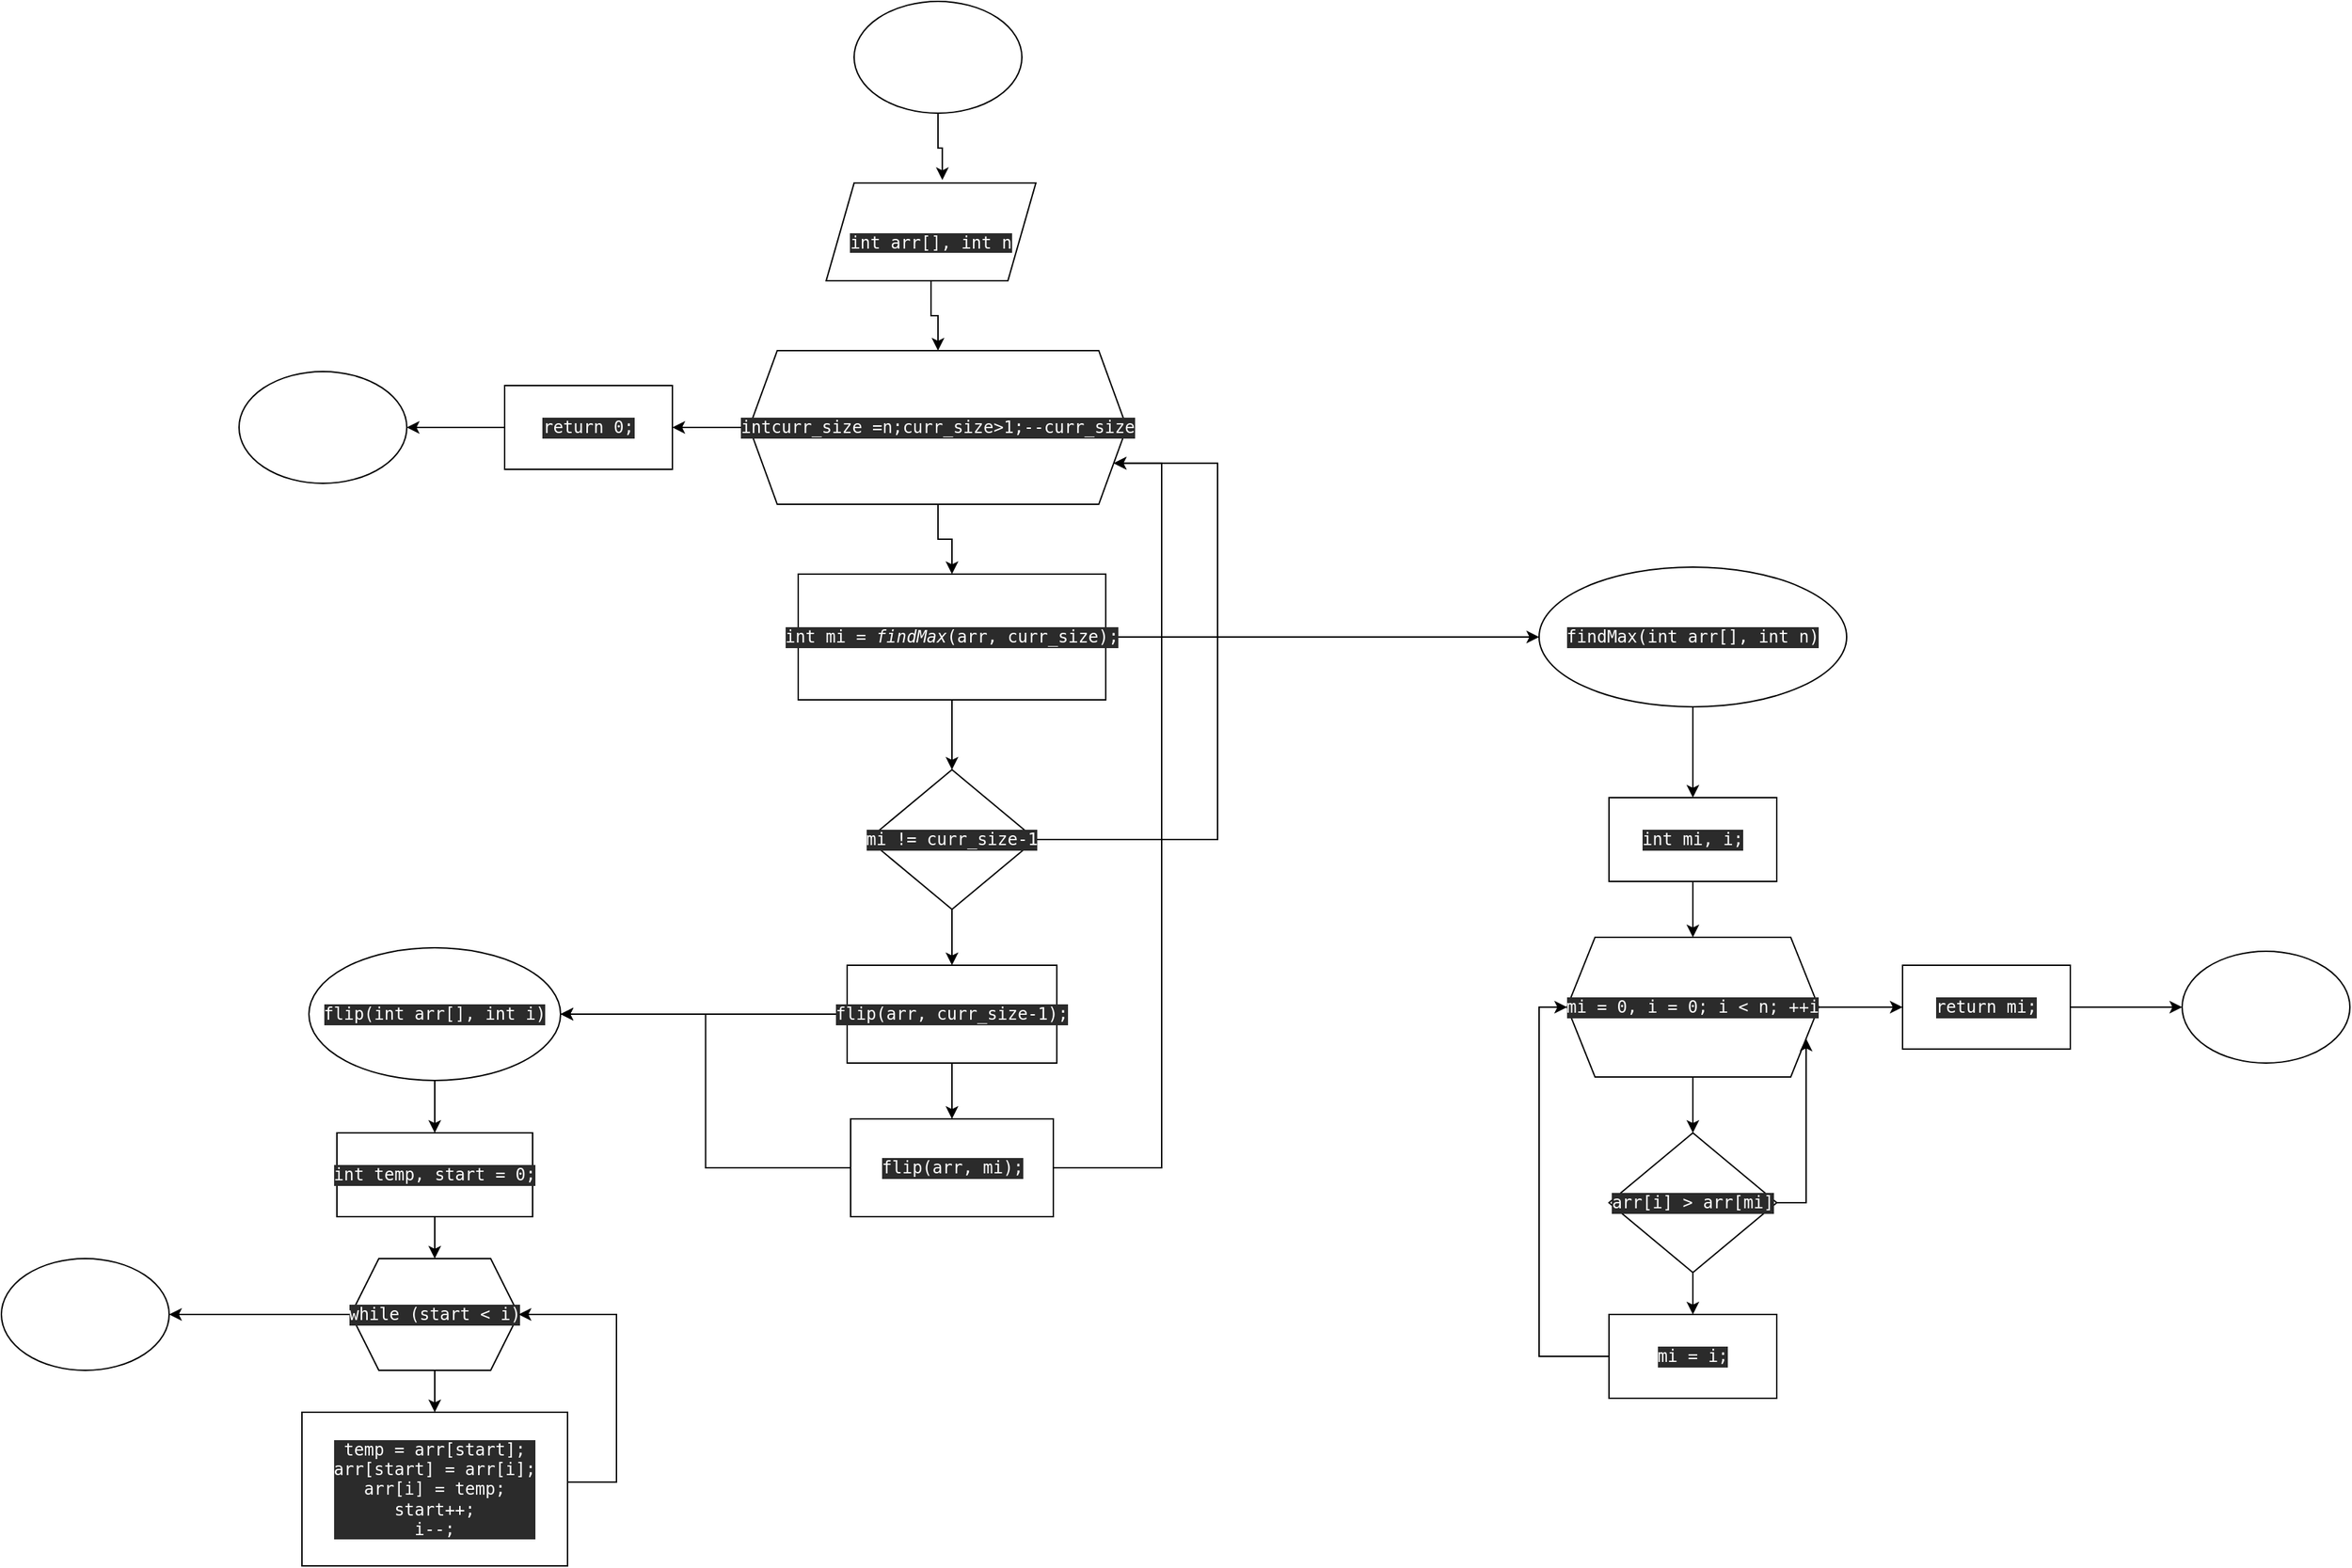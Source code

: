 <mxfile version="20.5.3" type="embed"><diagram id="23iRSUPoRavnBvh4doch" name="Page-1"><mxGraphModel dx="3911" dy="1506" grid="1" gridSize="10" guides="1" tooltips="1" connect="1" arrows="1" fold="1" page="1" pageScale="1" pageWidth="827" pageHeight="1169" math="0" shadow="0"><root><mxCell id="0"/><mxCell id="1" parent="0"/><mxCell id="2" value="Початок" style="ellipse;whiteSpace=wrap;html=1;fontColor=#FFFFFF;" vertex="1" parent="1"><mxGeometry x="-250" y="370" width="120" height="80" as="geometry"/></mxCell><mxCell id="3" style="edgeStyle=orthogonalEdgeStyle;rounded=0;orthogonalLoop=1;jettySize=auto;html=1;entryX=0.5;entryY=0;entryDx=0;entryDy=0;fontColor=#FFFFFF;" edge="1" parent="1" source="4" target="7"><mxGeometry relative="1" as="geometry"/></mxCell><mxCell id="4" value="Введення:&lt;br&gt;&lt;div style=&quot;background-color: rgb(43, 43, 43); font-family: &amp;quot;JetBrains Mono&amp;quot;, monospace;&quot;&gt;&lt;pre&gt;int arr[]&lt;span style=&quot;&quot;&gt;, int &lt;/span&gt;n&lt;/pre&gt;&lt;/div&gt;" style="shape=parallelogram;perimeter=parallelogramPerimeter;whiteSpace=wrap;html=1;fixedSize=1;fontColor=#FFFFFF;" vertex="1" parent="1"><mxGeometry x="-270" y="500" width="150" height="70" as="geometry"/></mxCell><mxCell id="5" style="edgeStyle=orthogonalEdgeStyle;rounded=0;orthogonalLoop=1;jettySize=auto;html=1;entryX=0.5;entryY=0;entryDx=0;entryDy=0;fontColor=#FFFFFF;" edge="1" parent="1" source="7" target="10"><mxGeometry relative="1" as="geometry"/></mxCell><mxCell id="6" style="edgeStyle=orthogonalEdgeStyle;rounded=0;orthogonalLoop=1;jettySize=auto;html=1;entryX=1;entryY=0.5;entryDx=0;entryDy=0;fontColor=#FFFFFF;" edge="1" parent="1" source="7" target="36"><mxGeometry relative="1" as="geometry"/></mxCell><mxCell id="7" value="&lt;div style=&quot;background-color: rgb(43, 43, 43); font-family: &amp;quot;JetBrains Mono&amp;quot;, monospace;&quot;&gt;&lt;pre&gt;intcurr_size =n&lt;span style=&quot;&quot;&gt;;&lt;/span&gt;curr_size&amp;gt;&lt;span style=&quot;&quot;&gt;1&lt;/span&gt;&lt;span style=&quot;&quot;&gt;;&lt;/span&gt;--curr_size&lt;/pre&gt;&lt;/div&gt;" style="shape=hexagon;perimeter=hexagonPerimeter2;whiteSpace=wrap;html=1;fixedSize=1;fontColor=#FFFFFF;" vertex="1" parent="1"><mxGeometry x="-325" y="620" width="270" height="110" as="geometry"/></mxCell><mxCell id="8" style="edgeStyle=orthogonalEdgeStyle;rounded=0;orthogonalLoop=1;jettySize=auto;html=1;entryX=0.5;entryY=0;entryDx=0;entryDy=0;fontColor=#FFFFFF;" edge="1" parent="1" source="10" target="28"><mxGeometry relative="1" as="geometry"/></mxCell><mxCell id="9" style="edgeStyle=orthogonalEdgeStyle;rounded=0;orthogonalLoop=1;jettySize=auto;html=1;entryX=0;entryY=0.5;entryDx=0;entryDy=0;fontColor=#FFFFFF;" edge="1" parent="1" source="10" target="12"><mxGeometry relative="1" as="geometry"/></mxCell><mxCell id="10" value="&lt;div style=&quot;background-color: rgb(43, 43, 43); font-family: &amp;quot;JetBrains Mono&amp;quot;, monospace;&quot;&gt;&lt;pre&gt;int mi = &lt;span style=&quot;font-style:italic;&quot;&gt;findMax&lt;/span&gt;(arr&lt;span style=&quot;&quot;&gt;, &lt;/span&gt;curr_size)&lt;span style=&quot;&quot;&gt;;&lt;/span&gt;&lt;/pre&gt;&lt;/div&gt;" style="rounded=0;whiteSpace=wrap;html=1;fontColor=#FFFFFF;" vertex="1" parent="1"><mxGeometry x="-290" y="780" width="220" height="90" as="geometry"/></mxCell><mxCell id="11" style="edgeStyle=orthogonalEdgeStyle;rounded=0;orthogonalLoop=1;jettySize=auto;html=1;entryX=0.5;entryY=0;entryDx=0;entryDy=0;fontColor=#FFFFFF;" edge="1" parent="1" source="12" target="14"><mxGeometry relative="1" as="geometry"/></mxCell><mxCell id="12" value="&lt;div style=&quot;background-color: rgb(43, 43, 43); font-family: &amp;quot;JetBrains Mono&amp;quot;, monospace;&quot;&gt;&lt;pre&gt;findMax(&lt;span style=&quot;&quot;&gt;int &lt;/span&gt;arr[]&lt;span style=&quot;&quot;&gt;, int &lt;/span&gt;n)&lt;/pre&gt;&lt;/div&gt;" style="ellipse;whiteSpace=wrap;html=1;fontColor=#FFFFFF;" vertex="1" parent="1"><mxGeometry x="240" y="775" width="220" height="100" as="geometry"/></mxCell><mxCell id="13" style="edgeStyle=orthogonalEdgeStyle;rounded=0;orthogonalLoop=1;jettySize=auto;html=1;entryX=0.5;entryY=0;entryDx=0;entryDy=0;fontColor=#FFFFFF;" edge="1" parent="1" source="14" target="17"><mxGeometry relative="1" as="geometry"/></mxCell><mxCell id="14" value="&lt;div style=&quot;background-color: rgb(43, 43, 43); font-family: &amp;quot;JetBrains Mono&amp;quot;, monospace;&quot;&gt;&lt;pre&gt;int mi&lt;span style=&quot;&quot;&gt;, &lt;/span&gt;i&lt;span style=&quot;&quot;&gt;;&lt;br&gt;&lt;/span&gt;&lt;/pre&gt;&lt;/div&gt;" style="rounded=0;whiteSpace=wrap;html=1;fontColor=#FFFFFF;" vertex="1" parent="1"><mxGeometry x="290" y="940" width="120" height="60" as="geometry"/></mxCell><mxCell id="15" style="edgeStyle=orthogonalEdgeStyle;rounded=0;orthogonalLoop=1;jettySize=auto;html=1;entryX=0.5;entryY=0;entryDx=0;entryDy=0;fontColor=#FFFFFF;" edge="1" parent="1" source="17" target="20"><mxGeometry relative="1" as="geometry"/></mxCell><mxCell id="16" style="edgeStyle=orthogonalEdgeStyle;rounded=0;orthogonalLoop=1;jettySize=auto;html=1;entryX=0;entryY=0.5;entryDx=0;entryDy=0;fontColor=#FFFFFF;" edge="1" parent="1" source="17" target="24"><mxGeometry relative="1" as="geometry"/></mxCell><mxCell id="17" value="&lt;div style=&quot;background-color: rgb(43, 43, 43); font-family: &amp;quot;JetBrains Mono&amp;quot;, monospace;&quot;&gt;&lt;pre&gt;mi = 0&lt;span style=&quot;&quot;&gt;, &lt;/span&gt;i = &lt;span style=&quot;&quot;&gt;0&lt;/span&gt;&lt;span style=&quot;&quot;&gt;; &lt;/span&gt;i &amp;lt; n&lt;span style=&quot;&quot;&gt;; &lt;/span&gt;++i&lt;/pre&gt;&lt;/div&gt;" style="shape=hexagon;perimeter=hexagonPerimeter2;whiteSpace=wrap;html=1;fixedSize=1;fontColor=#FFFFFF;" vertex="1" parent="1"><mxGeometry x="260" y="1040" width="180" height="100" as="geometry"/></mxCell><mxCell id="18" style="edgeStyle=orthogonalEdgeStyle;rounded=0;orthogonalLoop=1;jettySize=auto;html=1;entryX=0.5;entryY=0;entryDx=0;entryDy=0;fontColor=#FFFFFF;" edge="1" parent="1" source="20" target="22"><mxGeometry relative="1" as="geometry"/></mxCell><mxCell id="19" style="edgeStyle=orthogonalEdgeStyle;rounded=0;orthogonalLoop=1;jettySize=auto;html=1;entryX=1;entryY=0.75;entryDx=0;entryDy=0;fontColor=#FFFFFF;" edge="1" parent="1" source="20" target="17"><mxGeometry relative="1" as="geometry"><Array as="points"><mxPoint x="431" y="1230"/></Array></mxGeometry></mxCell><mxCell id="20" value="&lt;div style=&quot;background-color: rgb(43, 43, 43); font-family: &amp;quot;JetBrains Mono&amp;quot;, monospace;&quot;&gt;&lt;pre&gt;arr[i] &amp;gt; arr[mi]&lt;/pre&gt;&lt;/div&gt;" style="rhombus;whiteSpace=wrap;html=1;fontColor=#FFFFFF;" vertex="1" parent="1"><mxGeometry x="290" y="1180" width="120" height="100" as="geometry"/></mxCell><mxCell id="21" style="edgeStyle=orthogonalEdgeStyle;rounded=0;orthogonalLoop=1;jettySize=auto;html=1;entryX=0;entryY=0.5;entryDx=0;entryDy=0;fontColor=#FFFFFF;" edge="1" parent="1" source="22" target="17"><mxGeometry relative="1" as="geometry"><Array as="points"><mxPoint x="240" y="1340"/><mxPoint x="240" y="1090"/></Array></mxGeometry></mxCell><mxCell id="22" value="&lt;div style=&quot;background-color: rgb(43, 43, 43); font-family: &amp;quot;JetBrains Mono&amp;quot;, monospace;&quot;&gt;&lt;pre&gt;mi = i;&lt;/pre&gt;&lt;/div&gt;" style="rounded=0;whiteSpace=wrap;html=1;fontColor=#FFFFFF;" vertex="1" parent="1"><mxGeometry x="290" y="1310" width="120" height="60" as="geometry"/></mxCell><mxCell id="23" style="edgeStyle=orthogonalEdgeStyle;rounded=0;orthogonalLoop=1;jettySize=auto;html=1;entryX=0;entryY=0.5;entryDx=0;entryDy=0;fontColor=#FFFFFF;" edge="1" parent="1" source="24" target="25"><mxGeometry relative="1" as="geometry"/></mxCell><mxCell id="24" value="&lt;div style=&quot;background-color: rgb(43, 43, 43); font-family: &amp;quot;JetBrains Mono&amp;quot;, monospace;&quot;&gt;&lt;pre&gt;return mi&lt;span style=&quot;&quot;&gt;;&lt;/span&gt;&lt;/pre&gt;&lt;/div&gt;" style="rounded=0;whiteSpace=wrap;html=1;fontColor=#FFFFFF;" vertex="1" parent="1"><mxGeometry x="500" y="1060" width="120" height="60" as="geometry"/></mxCell><mxCell id="25" value="Кінець" style="ellipse;whiteSpace=wrap;html=1;fontColor=#FFFFFF;" vertex="1" parent="1"><mxGeometry x="700" y="1050" width="120" height="80" as="geometry"/></mxCell><mxCell id="26" style="edgeStyle=orthogonalEdgeStyle;rounded=0;orthogonalLoop=1;jettySize=auto;html=1;entryX=0.5;entryY=0;entryDx=0;entryDy=0;fontColor=#FFFFFF;" edge="1" parent="1" source="28" target="34"><mxGeometry relative="1" as="geometry"/></mxCell><mxCell id="27" style="edgeStyle=orthogonalEdgeStyle;rounded=0;orthogonalLoop=1;jettySize=auto;html=1;entryX=1;entryY=0.75;entryDx=0;entryDy=0;fontColor=#FFFFFF;" edge="1" parent="1" source="28" target="7"><mxGeometry relative="1" as="geometry"><Array as="points"><mxPoint x="10" y="970"/><mxPoint x="10" y="701"/></Array></mxGeometry></mxCell><mxCell id="28" value="&lt;div style=&quot;background-color: rgb(43, 43, 43); font-family: &amp;quot;JetBrains Mono&amp;quot;, monospace;&quot;&gt;&lt;pre&gt;mi != curr_size-1&lt;/pre&gt;&lt;/div&gt;" style="rhombus;whiteSpace=wrap;html=1;fontColor=#FFFFFF;" vertex="1" parent="1"><mxGeometry x="-240" y="920" width="120" height="100" as="geometry"/></mxCell><mxCell id="29" style="edgeStyle=orthogonalEdgeStyle;rounded=0;orthogonalLoop=1;jettySize=auto;html=1;entryX=1;entryY=0.75;entryDx=0;entryDy=0;fontColor=#FFFFFF;" edge="1" parent="1" source="31" target="7"><mxGeometry relative="1" as="geometry"><Array as="points"><mxPoint x="-30" y="1205"/><mxPoint x="-30" y="701"/></Array></mxGeometry></mxCell><mxCell id="30" style="edgeStyle=orthogonalEdgeStyle;rounded=0;orthogonalLoop=1;jettySize=auto;html=1;entryX=1;entryY=0.5;entryDx=0;entryDy=0;fontColor=#FFFFFF;" edge="1" parent="1" source="31" target="39"><mxGeometry relative="1" as="geometry"/></mxCell><mxCell id="31" value="&lt;div style=&quot;background-color: rgb(43, 43, 43); font-family: &amp;quot;JetBrains Mono&amp;quot;, monospace;&quot;&gt;&lt;pre&gt;flip(arr&lt;span style=&quot;&quot;&gt;, &lt;/span&gt;mi)&lt;span style=&quot;&quot;&gt;;&lt;/span&gt;&lt;/pre&gt;&lt;/div&gt;" style="rounded=0;whiteSpace=wrap;html=1;fontColor=#FFFFFF;" vertex="1" parent="1"><mxGeometry x="-252.5" y="1170" width="145" height="70" as="geometry"/></mxCell><mxCell id="32" style="edgeStyle=orthogonalEdgeStyle;rounded=0;orthogonalLoop=1;jettySize=auto;html=1;entryX=0.5;entryY=0;entryDx=0;entryDy=0;fontColor=#FFFFFF;" edge="1" parent="1" source="34" target="31"><mxGeometry relative="1" as="geometry"/></mxCell><mxCell id="33" style="edgeStyle=orthogonalEdgeStyle;rounded=0;orthogonalLoop=1;jettySize=auto;html=1;entryX=1;entryY=0.5;entryDx=0;entryDy=0;fontColor=#FFFFFF;" edge="1" parent="1" source="34" target="39"><mxGeometry relative="1" as="geometry"/></mxCell><mxCell id="34" value="&lt;div style=&quot;background-color: rgb(43, 43, 43); font-family: &amp;quot;JetBrains Mono&amp;quot;, monospace;&quot;&gt;&lt;pre&gt;&lt;div style=&quot;font-family: &amp;quot;JetBrains Mono&amp;quot;, monospace;&quot;&gt;&lt;pre&gt;flip(arr&lt;span style=&quot;&quot;&gt;, &lt;/span&gt;curr_size-&lt;span style=&quot;&quot;&gt;1&lt;/span&gt;)&lt;span style=&quot;&quot;&gt;;&lt;br&gt;&lt;/span&gt;&lt;/pre&gt;&lt;/div&gt;&lt;/pre&gt;&lt;/div&gt;" style="rounded=0;whiteSpace=wrap;html=1;fontColor=#FFFFFF;" vertex="1" parent="1"><mxGeometry x="-255" y="1060" width="150" height="70" as="geometry"/></mxCell><mxCell id="35" style="edgeStyle=orthogonalEdgeStyle;rounded=0;orthogonalLoop=1;jettySize=auto;html=1;entryX=1;entryY=0.5;entryDx=0;entryDy=0;fontColor=#FFFFFF;" edge="1" parent="1" source="36" target="37"><mxGeometry relative="1" as="geometry"/></mxCell><mxCell id="36" value="&lt;div style=&quot;background-color: rgb(43, 43, 43); font-family: &amp;quot;JetBrains Mono&amp;quot;, monospace;&quot;&gt;&lt;pre&gt;return &lt;span style=&quot;&quot;&gt;0&lt;/span&gt;&lt;span style=&quot;&quot;&gt;;&lt;/span&gt;&lt;/pre&gt;&lt;/div&gt;" style="rounded=0;whiteSpace=wrap;html=1;fontColor=#FFFFFF;" vertex="1" parent="1"><mxGeometry x="-500" y="645" width="120" height="60" as="geometry"/></mxCell><mxCell id="37" value="Кінець" style="ellipse;whiteSpace=wrap;html=1;fontColor=#FFFFFF;" vertex="1" parent="1"><mxGeometry x="-690" y="635" width="120" height="80" as="geometry"/></mxCell><mxCell id="38" style="edgeStyle=orthogonalEdgeStyle;rounded=0;orthogonalLoop=1;jettySize=auto;html=1;entryX=0.5;entryY=0;entryDx=0;entryDy=0;fontColor=#FFFFFF;" edge="1" parent="1" source="39" target="41"><mxGeometry relative="1" as="geometry"/></mxCell><mxCell id="39" value="&lt;div style=&quot;background-color: rgb(43, 43, 43); font-family: &amp;quot;JetBrains Mono&amp;quot;, monospace;&quot;&gt;&lt;pre&gt;flip(&lt;span style=&quot;&quot;&gt;int &lt;/span&gt;arr[]&lt;span style=&quot;&quot;&gt;, int &lt;/span&gt;i)&lt;/pre&gt;&lt;/div&gt;" style="ellipse;whiteSpace=wrap;html=1;fontColor=#FFFFFF;" vertex="1" parent="1"><mxGeometry x="-640" y="1047.5" width="180" height="95" as="geometry"/></mxCell><mxCell id="40" style="edgeStyle=orthogonalEdgeStyle;rounded=0;orthogonalLoop=1;jettySize=auto;html=1;entryX=0.5;entryY=0;entryDx=0;entryDy=0;fontColor=#FFFFFF;" edge="1" parent="1" source="41" target="44"><mxGeometry relative="1" as="geometry"/></mxCell><mxCell id="41" value="&lt;div style=&quot;background-color: rgb(43, 43, 43); font-family: &amp;quot;JetBrains Mono&amp;quot;, monospace;&quot;&gt;&lt;pre&gt;int temp&lt;span style=&quot;&quot;&gt;, &lt;/span&gt;start = &lt;span style=&quot;&quot;&gt;0&lt;/span&gt;&lt;span style=&quot;&quot;&gt;;&lt;/span&gt;&lt;/pre&gt;&lt;/div&gt;" style="rounded=0;whiteSpace=wrap;html=1;fontColor=#FFFFFF;" vertex="1" parent="1"><mxGeometry x="-620" y="1180" width="140" height="60" as="geometry"/></mxCell><mxCell id="42" style="edgeStyle=orthogonalEdgeStyle;rounded=0;orthogonalLoop=1;jettySize=auto;html=1;entryX=0.5;entryY=0;entryDx=0;entryDy=0;fontColor=#FFFFFF;" edge="1" parent="1" source="44" target="46"><mxGeometry relative="1" as="geometry"/></mxCell><mxCell id="43" style="edgeStyle=orthogonalEdgeStyle;rounded=0;orthogonalLoop=1;jettySize=auto;html=1;fontColor=#FFFFFF;" edge="1" parent="1" source="44"><mxGeometry relative="1" as="geometry"><mxPoint x="-740.0" y="1310.0" as="targetPoint"/></mxGeometry></mxCell><mxCell id="44" value="&lt;div style=&quot;background-color: rgb(43, 43, 43); font-family: &amp;quot;JetBrains Mono&amp;quot;, monospace;&quot;&gt;&lt;pre&gt;while (start &amp;lt; i)&lt;/pre&gt;&lt;/div&gt;" style="shape=hexagon;perimeter=hexagonPerimeter2;whiteSpace=wrap;html=1;fixedSize=1;fontColor=#FFFFFF;" vertex="1" parent="1"><mxGeometry x="-610" y="1270" width="120" height="80" as="geometry"/></mxCell><mxCell id="45" style="edgeStyle=orthogonalEdgeStyle;rounded=0;orthogonalLoop=1;jettySize=auto;html=1;entryX=1;entryY=0.5;entryDx=0;entryDy=0;fontColor=#FFFFFF;" edge="1" parent="1" source="46" target="44"><mxGeometry relative="1" as="geometry"><Array as="points"><mxPoint x="-420" y="1430"/><mxPoint x="-420" y="1310"/></Array></mxGeometry></mxCell><mxCell id="46" value="&lt;div style=&quot;background-color: rgb(43, 43, 43); font-family: &amp;quot;JetBrains Mono&amp;quot;, monospace;&quot;&gt;&lt;pre&gt;temp = arr[start];&lt;br&gt;arr[start] = arr[i]&lt;span style=&quot;&quot;&gt;;&lt;br&gt;&lt;/span&gt;arr[i] = temp&lt;span style=&quot;&quot;&gt;;&lt;br&gt;&lt;/span&gt;start++&lt;span style=&quot;&quot;&gt;;&lt;br&gt;&lt;/span&gt;i--&lt;span style=&quot;&quot;&gt;;&lt;/span&gt;&lt;/pre&gt;&lt;/div&gt;" style="rounded=0;whiteSpace=wrap;html=1;fontColor=#FFFFFF;" vertex="1" parent="1"><mxGeometry x="-645" y="1380" width="190" height="110" as="geometry"/></mxCell><mxCell id="47" style="edgeStyle=orthogonalEdgeStyle;rounded=0;orthogonalLoop=1;jettySize=auto;html=1;entryX=0.554;entryY=-0.03;entryDx=0;entryDy=0;entryPerimeter=0;fontColor=#FFFFFF;" edge="1" parent="1" source="2" target="4"><mxGeometry relative="1" as="geometry"/></mxCell><mxCell id="48" value="Кінець" style="ellipse;whiteSpace=wrap;html=1;fontColor=#FFFFFF;" vertex="1" parent="1"><mxGeometry x="-860" y="1270" width="120" height="80" as="geometry"/></mxCell><mxCell id="49" value="&lt;b&gt;Так&lt;/b&gt;" style="text;html=1;align=center;verticalAlign=middle;resizable=0;points=[];autosize=1;strokeColor=none;fillColor=none;fontColor=#FFFFFF;" vertex="1" parent="1"><mxGeometry x="-230" y="730" width="40" height="30" as="geometry"/></mxCell><mxCell id="50" value="&lt;b&gt;Так&lt;/b&gt;" style="text;html=1;align=center;verticalAlign=middle;resizable=0;points=[];autosize=1;strokeColor=none;fillColor=none;fontColor=#FFFFFF;" vertex="1" parent="1"><mxGeometry x="-180" y="1010" width="40" height="30" as="geometry"/></mxCell><mxCell id="51" value="&lt;b&gt;Так&lt;/b&gt;" style="text;html=1;align=center;verticalAlign=middle;resizable=0;points=[];autosize=1;strokeColor=none;fillColor=none;fontColor=#FFFFFF;" vertex="1" parent="1"><mxGeometry x="350" y="1142.5" width="40" height="30" as="geometry"/></mxCell><mxCell id="52" value="&lt;b&gt;Так&lt;/b&gt;" style="text;html=1;align=center;verticalAlign=middle;resizable=0;points=[];autosize=1;strokeColor=none;fillColor=none;fontColor=#FFFFFF;" vertex="1" parent="1"><mxGeometry x="350" y="1270" width="40" height="30" as="geometry"/></mxCell><mxCell id="53" value="&lt;b&gt;Ні&lt;/b&gt;" style="text;html=1;align=center;verticalAlign=middle;resizable=0;points=[];autosize=1;strokeColor=none;fillColor=none;fontColor=#FFFFFF;" vertex="1" parent="1"><mxGeometry x="430" y="1060" width="40" height="30" as="geometry"/></mxCell><mxCell id="54" value="&lt;b&gt;Ні&lt;/b&gt;" style="text;html=1;align=center;verticalAlign=middle;resizable=0;points=[];autosize=1;strokeColor=none;fillColor=none;fontColor=#FFFFFF;" vertex="1" parent="1"><mxGeometry x="390" y="1230" width="40" height="30" as="geometry"/></mxCell><mxCell id="55" value="&lt;b&gt;Ні&lt;/b&gt;" style="text;html=1;align=center;verticalAlign=middle;resizable=0;points=[];autosize=1;strokeColor=none;fillColor=none;fontColor=#FFFFFF;" vertex="1" parent="1"><mxGeometry x="-140" y="940" width="40" height="30" as="geometry"/></mxCell><mxCell id="56" value="&lt;b&gt;Так&lt;/b&gt;" style="text;html=1;align=center;verticalAlign=middle;resizable=0;points=[];autosize=1;strokeColor=none;fillColor=none;fontColor=#FFFFFF;" vertex="1" parent="1"><mxGeometry x="-550" y="1350" width="40" height="30" as="geometry"/></mxCell><mxCell id="57" value="&lt;b&gt;Ні&lt;/b&gt;" style="text;html=1;align=center;verticalAlign=middle;resizable=0;points=[];autosize=1;strokeColor=none;fillColor=none;fontColor=#FFFFFF;" vertex="1" parent="1"><mxGeometry x="-640" y="1280" width="40" height="30" as="geometry"/></mxCell><mxCell id="58" value="&lt;b&gt;Ні&lt;/b&gt;" style="text;html=1;align=center;verticalAlign=middle;resizable=0;points=[];autosize=1;strokeColor=none;fillColor=none;fontColor=#FFFFFF;" vertex="1" parent="1"><mxGeometry x="-350" y="645" width="40" height="30" as="geometry"/></mxCell></root></mxGraphModel></diagram></mxfile>